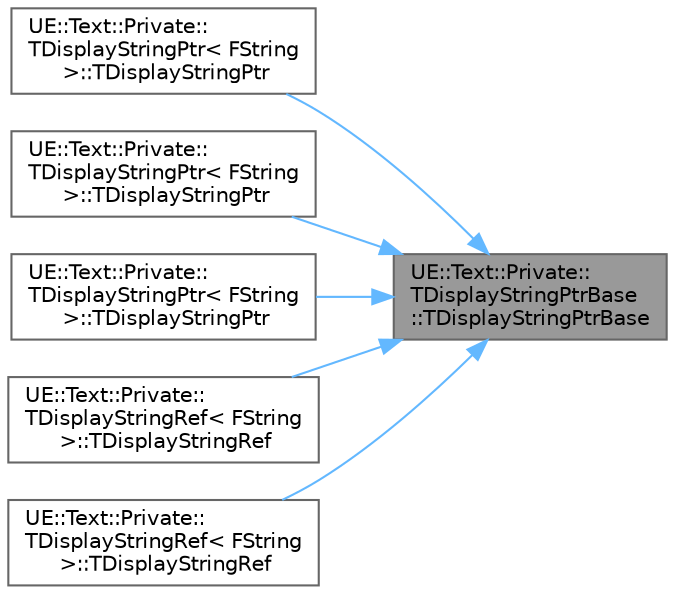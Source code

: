 digraph "UE::Text::Private::TDisplayStringPtrBase::TDisplayStringPtrBase"
{
 // INTERACTIVE_SVG=YES
 // LATEX_PDF_SIZE
  bgcolor="transparent";
  edge [fontname=Helvetica,fontsize=10,labelfontname=Helvetica,labelfontsize=10];
  node [fontname=Helvetica,fontsize=10,shape=box,height=0.2,width=0.4];
  rankdir="RL";
  Node1 [id="Node000001",label="UE::Text::Private::\lTDisplayStringPtrBase\l::TDisplayStringPtrBase",height=0.2,width=0.4,color="gray40", fillcolor="grey60", style="filled", fontcolor="black",tooltip=" "];
  Node1 -> Node2 [id="edge1_Node000001_Node000002",dir="back",color="steelblue1",style="solid",tooltip=" "];
  Node2 [id="Node000002",label="UE::Text::Private::\lTDisplayStringPtr\< FString\l \>::TDisplayStringPtr",height=0.2,width=0.4,color="grey40", fillcolor="white", style="filled",URL="$d4/d3c/classUE_1_1Text_1_1Private_1_1TDisplayStringPtr.html#ac5974b1d08dc088582b12e4f8fb9e23d",tooltip=" "];
  Node1 -> Node3 [id="edge2_Node000001_Node000003",dir="back",color="steelblue1",style="solid",tooltip=" "];
  Node3 [id="Node000003",label="UE::Text::Private::\lTDisplayStringPtr\< FString\l \>::TDisplayStringPtr",height=0.2,width=0.4,color="grey40", fillcolor="white", style="filled",URL="$d4/d3c/classUE_1_1Text_1_1Private_1_1TDisplayStringPtr.html#a4e04cb4a4e7fe2d5c247f98f940a3c60",tooltip=" "];
  Node1 -> Node4 [id="edge3_Node000001_Node000004",dir="back",color="steelblue1",style="solid",tooltip=" "];
  Node4 [id="Node000004",label="UE::Text::Private::\lTDisplayStringPtr\< FString\l \>::TDisplayStringPtr",height=0.2,width=0.4,color="grey40", fillcolor="white", style="filled",URL="$d4/d3c/classUE_1_1Text_1_1Private_1_1TDisplayStringPtr.html#af1cadf793282b6afdb363cba25e587b8",tooltip=" "];
  Node1 -> Node5 [id="edge4_Node000001_Node000005",dir="back",color="steelblue1",style="solid",tooltip=" "];
  Node5 [id="Node000005",label="UE::Text::Private::\lTDisplayStringRef\< FString\l \>::TDisplayStringRef",height=0.2,width=0.4,color="grey40", fillcolor="white", style="filled",URL="$d7/de7/classUE_1_1Text_1_1Private_1_1TDisplayStringRef.html#a6ab319bf47489a435842bdab7241f614",tooltip=" "];
  Node1 -> Node6 [id="edge5_Node000001_Node000006",dir="back",color="steelblue1",style="solid",tooltip=" "];
  Node6 [id="Node000006",label="UE::Text::Private::\lTDisplayStringRef\< FString\l \>::TDisplayStringRef",height=0.2,width=0.4,color="grey40", fillcolor="white", style="filled",URL="$d7/de7/classUE_1_1Text_1_1Private_1_1TDisplayStringRef.html#a39f996755eb3347b7dc8bc0aca5d4955",tooltip=" "];
}
